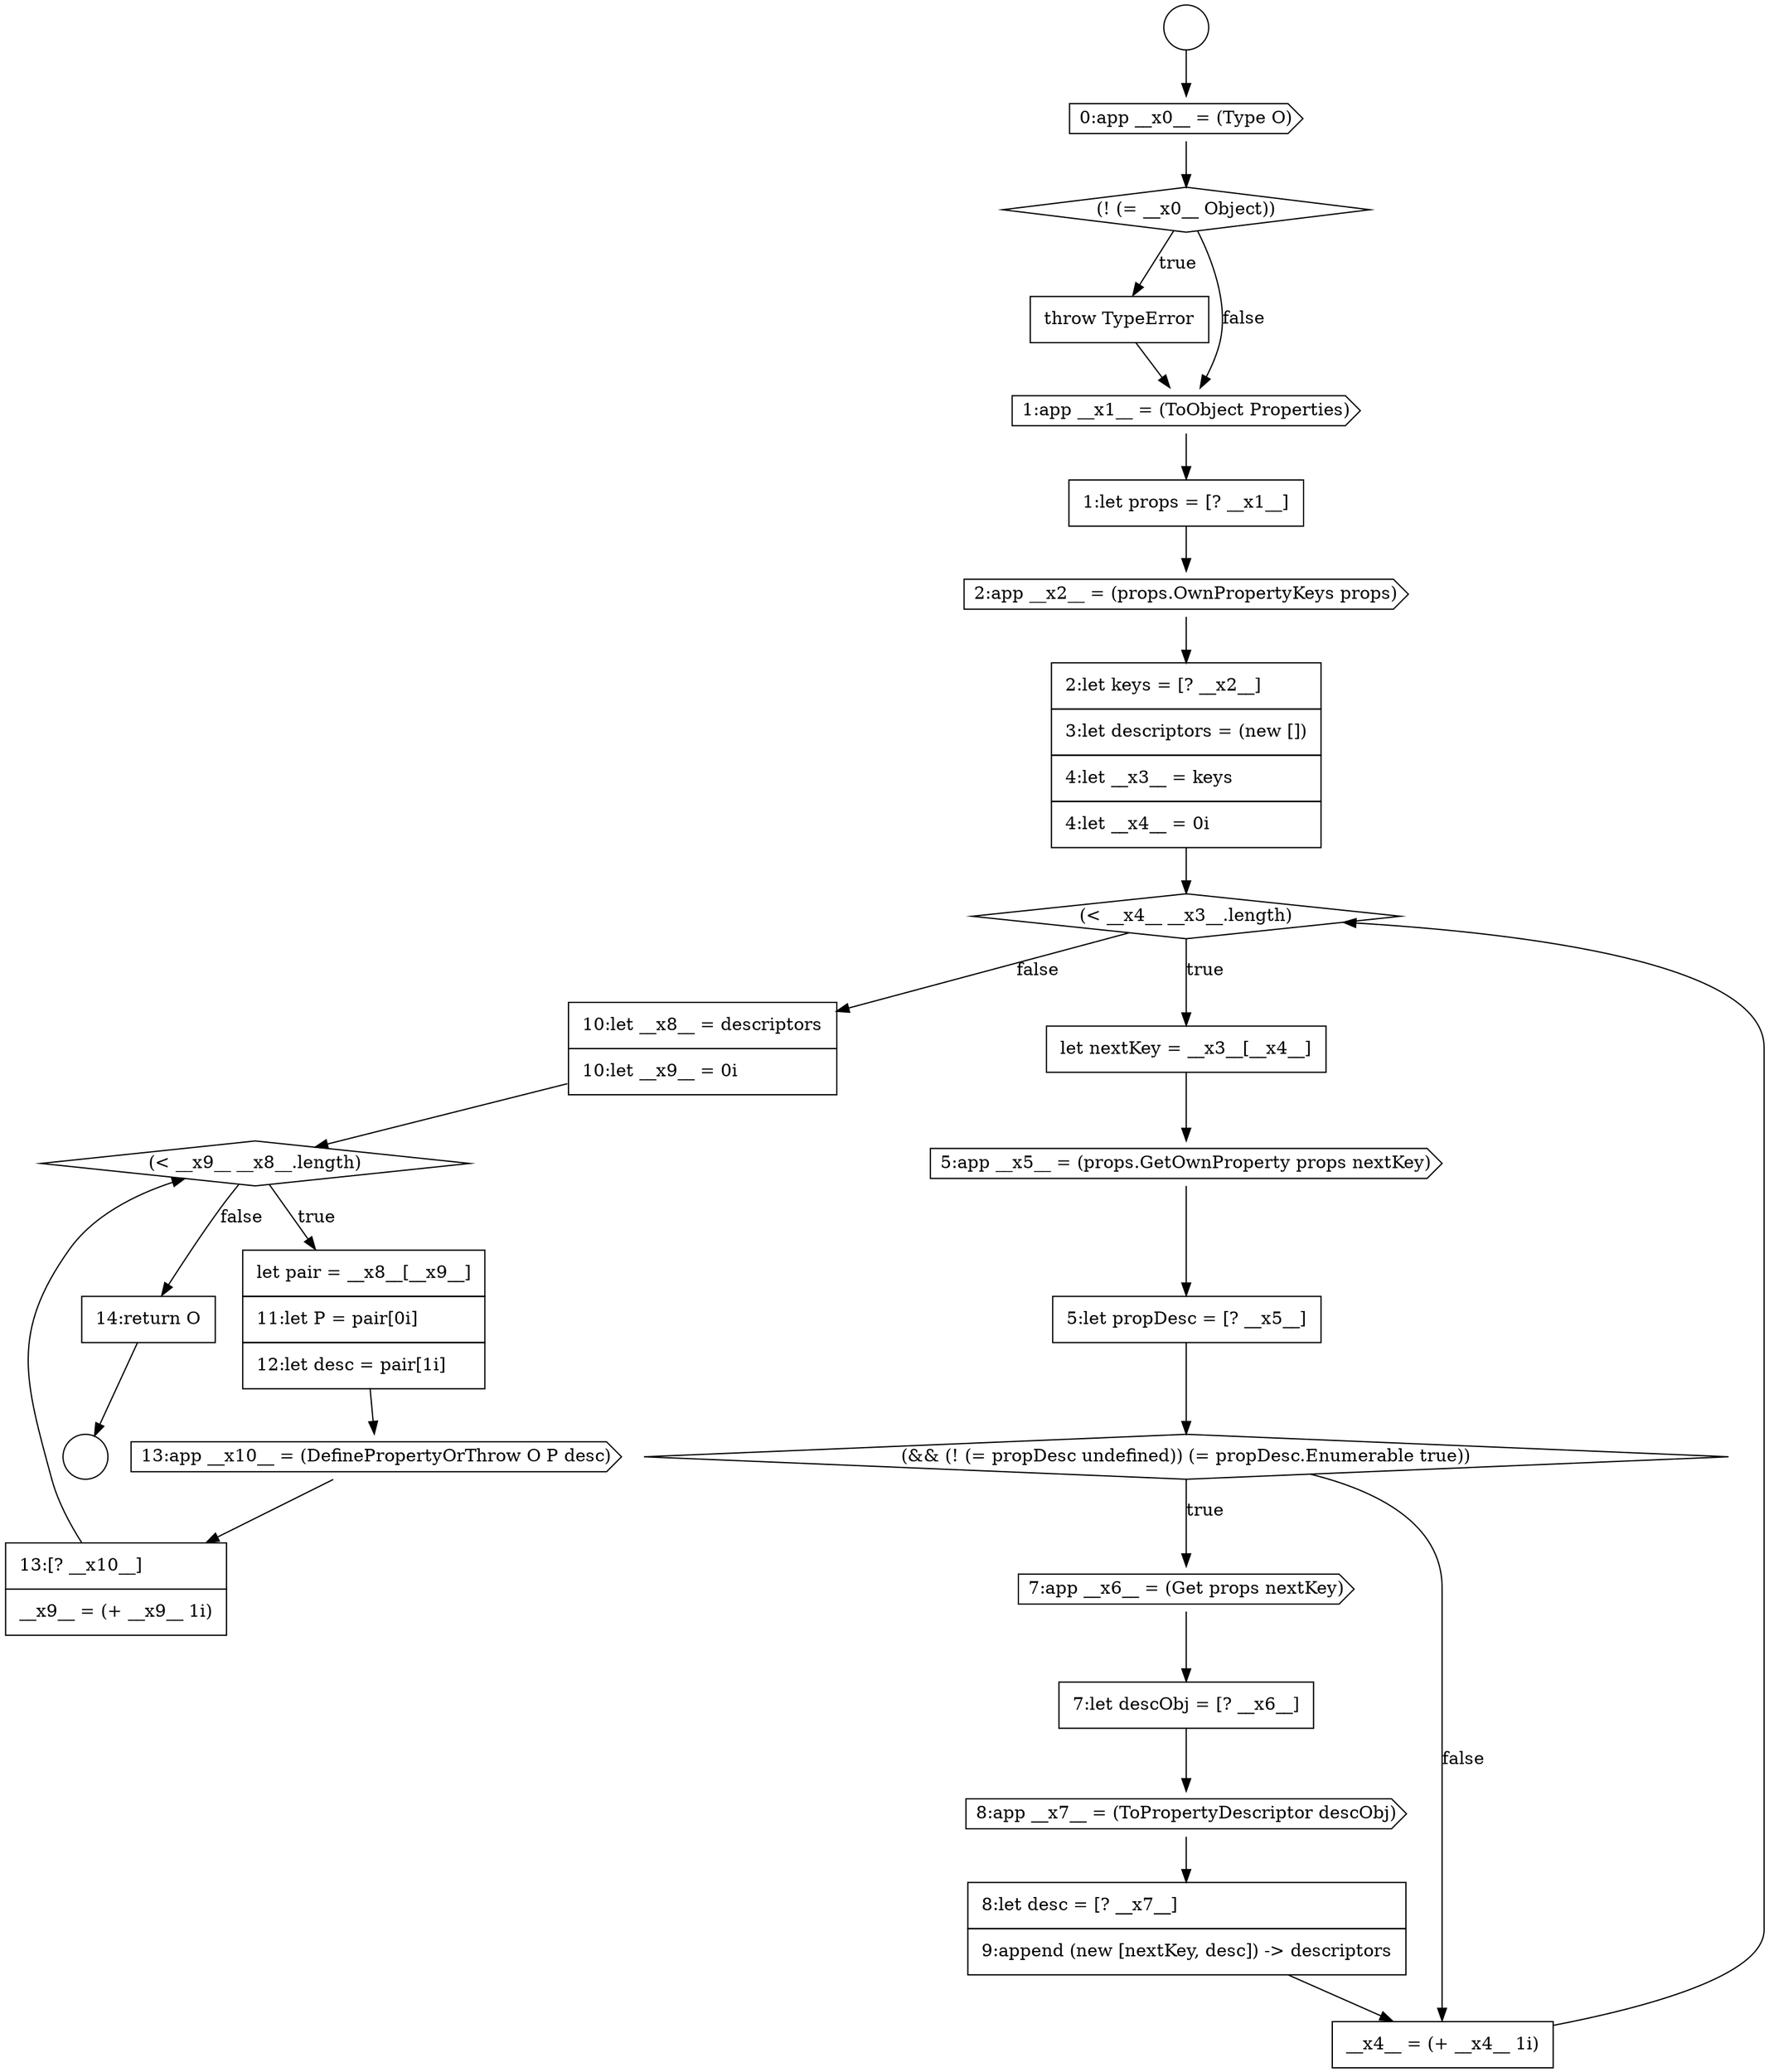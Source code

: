 digraph {
  node10609 [shape=none, margin=0, label=<<font color="black">
    <table border="0" cellborder="1" cellspacing="0" cellpadding="10">
      <tr><td align="left">10:let __x8__ = descriptors</td></tr>
      <tr><td align="left">10:let __x9__ = 0i</td></tr>
    </table>
  </font>> color="black" fillcolor="white" style=filled]
  node10594 [shape=none, margin=0, label=<<font color="black">
    <table border="0" cellborder="1" cellspacing="0" cellpadding="10">
      <tr><td align="left">throw TypeError</td></tr>
    </table>
  </font>> color="black" fillcolor="white" style=filled]
  node10599 [shape=diamond, label=<<font color="black">(&lt; __x4__ __x3__.length)</font>> color="black" fillcolor="white" style=filled]
  node10606 [shape=cds, label=<<font color="black">8:app __x7__ = (ToPropertyDescriptor descObj)</font>> color="black" fillcolor="white" style=filled]
  node10612 [shape=cds, label=<<font color="black">13:app __x10__ = (DefinePropertyOrThrow O P desc)</font>> color="black" fillcolor="white" style=filled]
  node10603 [shape=diamond, label=<<font color="black">(&amp;&amp; (! (= propDesc undefined)) (= propDesc.Enumerable true))</font>> color="black" fillcolor="white" style=filled]
  node10604 [shape=cds, label=<<font color="black">7:app __x6__ = (Get props nextKey)</font>> color="black" fillcolor="white" style=filled]
  node10595 [shape=cds, label=<<font color="black">1:app __x1__ = (ToObject Properties)</font>> color="black" fillcolor="white" style=filled]
  node10600 [shape=none, margin=0, label=<<font color="black">
    <table border="0" cellborder="1" cellspacing="0" cellpadding="10">
      <tr><td align="left">let nextKey = __x3__[__x4__]</td></tr>
    </table>
  </font>> color="black" fillcolor="white" style=filled]
  node10591 [shape=circle label=" " color="black" fillcolor="white" style=filled]
  node10602 [shape=none, margin=0, label=<<font color="black">
    <table border="0" cellborder="1" cellspacing="0" cellpadding="10">
      <tr><td align="left">5:let propDesc = [? __x5__]</td></tr>
    </table>
  </font>> color="black" fillcolor="white" style=filled]
  node10593 [shape=diamond, label=<<font color="black">(! (= __x0__ Object))</font>> color="black" fillcolor="white" style=filled]
  node10598 [shape=none, margin=0, label=<<font color="black">
    <table border="0" cellborder="1" cellspacing="0" cellpadding="10">
      <tr><td align="left">2:let keys = [? __x2__]</td></tr>
      <tr><td align="left">3:let descriptors = (new [])</td></tr>
      <tr><td align="left">4:let __x3__ = keys</td></tr>
      <tr><td align="left">4:let __x4__ = 0i</td></tr>
    </table>
  </font>> color="black" fillcolor="white" style=filled]
  node10597 [shape=cds, label=<<font color="black">2:app __x2__ = (props.OwnPropertyKeys props)</font>> color="black" fillcolor="white" style=filled]
  node10614 [shape=none, margin=0, label=<<font color="black">
    <table border="0" cellborder="1" cellspacing="0" cellpadding="10">
      <tr><td align="left">14:return O</td></tr>
    </table>
  </font>> color="black" fillcolor="white" style=filled]
  node10592 [shape=cds, label=<<font color="black">0:app __x0__ = (Type O)</font>> color="black" fillcolor="white" style=filled]
  node10607 [shape=none, margin=0, label=<<font color="black">
    <table border="0" cellborder="1" cellspacing="0" cellpadding="10">
      <tr><td align="left">8:let desc = [? __x7__]</td></tr>
      <tr><td align="left">9:append (new [nextKey, desc]) -&gt; descriptors</td></tr>
    </table>
  </font>> color="black" fillcolor="white" style=filled]
  node10611 [shape=none, margin=0, label=<<font color="black">
    <table border="0" cellborder="1" cellspacing="0" cellpadding="10">
      <tr><td align="left">let pair = __x8__[__x9__]</td></tr>
      <tr><td align="left">11:let P = pair[0i]</td></tr>
      <tr><td align="left">12:let desc = pair[1i]</td></tr>
    </table>
  </font>> color="black" fillcolor="white" style=filled]
  node10596 [shape=none, margin=0, label=<<font color="black">
    <table border="0" cellborder="1" cellspacing="0" cellpadding="10">
      <tr><td align="left">1:let props = [? __x1__]</td></tr>
    </table>
  </font>> color="black" fillcolor="white" style=filled]
  node10613 [shape=none, margin=0, label=<<font color="black">
    <table border="0" cellborder="1" cellspacing="0" cellpadding="10">
      <tr><td align="left">13:[? __x10__]</td></tr>
      <tr><td align="left">__x9__ = (+ __x9__ 1i)</td></tr>
    </table>
  </font>> color="black" fillcolor="white" style=filled]
  node10608 [shape=none, margin=0, label=<<font color="black">
    <table border="0" cellborder="1" cellspacing="0" cellpadding="10">
      <tr><td align="left">__x4__ = (+ __x4__ 1i)</td></tr>
    </table>
  </font>> color="black" fillcolor="white" style=filled]
  node10605 [shape=none, margin=0, label=<<font color="black">
    <table border="0" cellborder="1" cellspacing="0" cellpadding="10">
      <tr><td align="left">7:let descObj = [? __x6__]</td></tr>
    </table>
  </font>> color="black" fillcolor="white" style=filled]
  node10610 [shape=diamond, label=<<font color="black">(&lt; __x9__ __x8__.length)</font>> color="black" fillcolor="white" style=filled]
  node10601 [shape=cds, label=<<font color="black">5:app __x5__ = (props.GetOwnProperty props nextKey)</font>> color="black" fillcolor="white" style=filled]
  node10590 [shape=circle label=" " color="black" fillcolor="white" style=filled]
  node10606 -> node10607 [ color="black"]
  node10604 -> node10605 [ color="black"]
  node10594 -> node10595 [ color="black"]
  node10610 -> node10611 [label=<<font color="black">true</font>> color="black"]
  node10610 -> node10614 [label=<<font color="black">false</font>> color="black"]
  node10597 -> node10598 [ color="black"]
  node10605 -> node10606 [ color="black"]
  node10598 -> node10599 [ color="black"]
  node10603 -> node10604 [label=<<font color="black">true</font>> color="black"]
  node10603 -> node10608 [label=<<font color="black">false</font>> color="black"]
  node10601 -> node10602 [ color="black"]
  node10590 -> node10592 [ color="black"]
  node10611 -> node10612 [ color="black"]
  node10593 -> node10594 [label=<<font color="black">true</font>> color="black"]
  node10593 -> node10595 [label=<<font color="black">false</font>> color="black"]
  node10607 -> node10608 [ color="black"]
  node10596 -> node10597 [ color="black"]
  node10602 -> node10603 [ color="black"]
  node10599 -> node10600 [label=<<font color="black">true</font>> color="black"]
  node10599 -> node10609 [label=<<font color="black">false</font>> color="black"]
  node10600 -> node10601 [ color="black"]
  node10595 -> node10596 [ color="black"]
  node10608 -> node10599 [ color="black"]
  node10609 -> node10610 [ color="black"]
  node10613 -> node10610 [ color="black"]
  node10614 -> node10591 [ color="black"]
  node10612 -> node10613 [ color="black"]
  node10592 -> node10593 [ color="black"]
}

